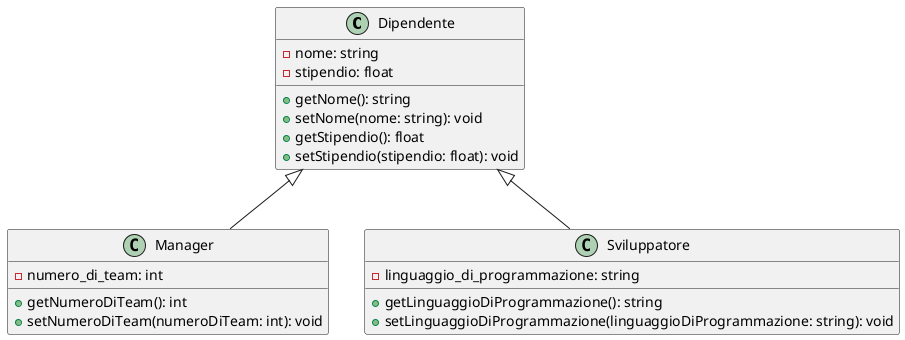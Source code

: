@startuml es5

class Dipendente {
    - nome: string
    - stipendio: float
    + getNome(): string
    + setNome(nome: string): void
    + getStipendio(): float
    + setStipendio(stipendio: float): void
}

class Manager {
    - numero_di_team: int
    + getNumeroDiTeam(): int
    + setNumeroDiTeam(numeroDiTeam: int): void
}

class Sviluppatore {
    - linguaggio_di_programmazione: string
    + getLinguaggioDiProgrammazione(): string
    + setLinguaggioDiProgrammazione(linguaggioDiProgrammazione: string): void
}

Dipendente <|-- Manager
Dipendente <|-- Sviluppatore

@enduml